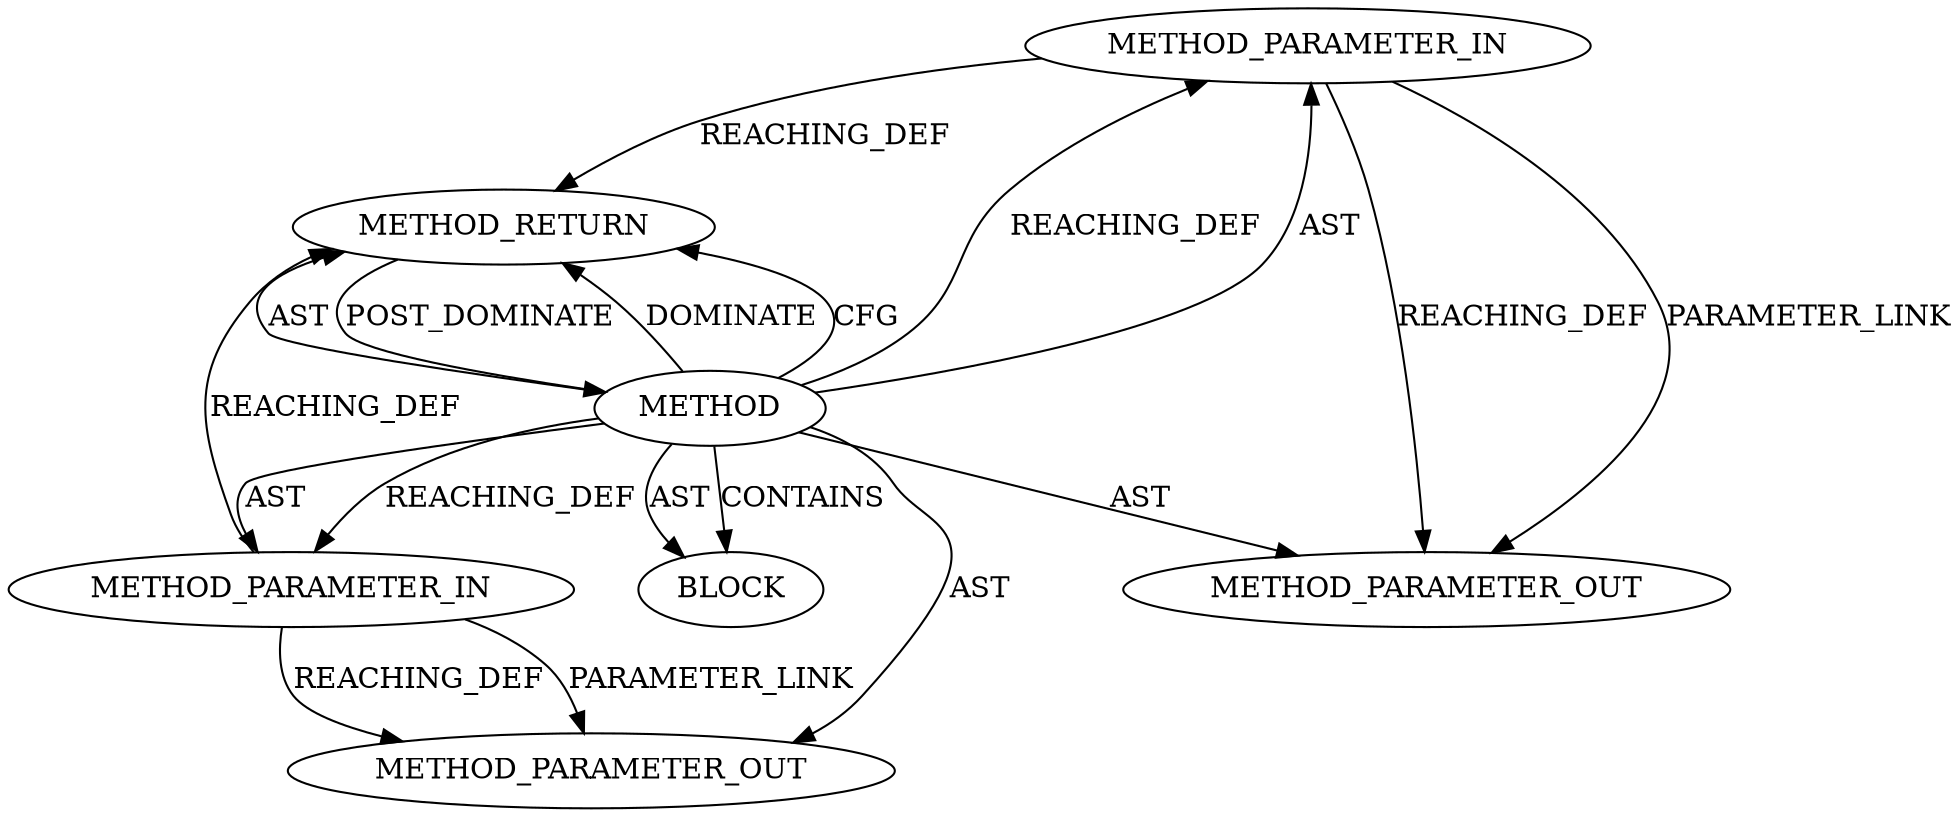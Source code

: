 digraph {
  12455 [label=METHOD_PARAMETER_IN ORDER=1 CODE="p1" IS_VARIADIC=false TYPE_FULL_NAME="ANY" EVALUATION_STRATEGY="BY_VALUE" INDEX=1 NAME="p1"]
  12458 [label=METHOD_RETURN ORDER=2 CODE="RET" TYPE_FULL_NAME="ANY" EVALUATION_STRATEGY="BY_VALUE"]
  12457 [label=BLOCK ORDER=1 ARGUMENT_INDEX=1 CODE="<empty>" TYPE_FULL_NAME="ANY"]
  12454 [label=METHOD AST_PARENT_TYPE="NAMESPACE_BLOCK" AST_PARENT_FULL_NAME="<global>" ORDER=0 CODE="<empty>" FULL_NAME="SHASH_DESC_ON_STACK" IS_EXTERNAL=true FILENAME="<empty>" SIGNATURE="" NAME="SHASH_DESC_ON_STACK"]
  13472 [label=METHOD_PARAMETER_OUT ORDER=2 CODE="p2" IS_VARIADIC=false TYPE_FULL_NAME="ANY" EVALUATION_STRATEGY="BY_VALUE" INDEX=2 NAME="p2"]
  13471 [label=METHOD_PARAMETER_OUT ORDER=1 CODE="p1" IS_VARIADIC=false TYPE_FULL_NAME="ANY" EVALUATION_STRATEGY="BY_VALUE" INDEX=1 NAME="p1"]
  12456 [label=METHOD_PARAMETER_IN ORDER=2 CODE="p2" IS_VARIADIC=false TYPE_FULL_NAME="ANY" EVALUATION_STRATEGY="BY_VALUE" INDEX=2 NAME="p2"]
  12454 -> 12457 [label=CONTAINS ]
  12454 -> 12455 [label=REACHING_DEF VARIABLE=""]
  12454 -> 12457 [label=AST ]
  12458 -> 12454 [label=POST_DOMINATE ]
  12456 -> 13472 [label=REACHING_DEF VARIABLE="p2"]
  12454 -> 12456 [label=AST ]
  12454 -> 12458 [label=DOMINATE ]
  12454 -> 13472 [label=AST ]
  12454 -> 12458 [label=CFG ]
  12455 -> 13471 [label=REACHING_DEF VARIABLE="p1"]
  12455 -> 13471 [label=PARAMETER_LINK ]
  12454 -> 13471 [label=AST ]
  12454 -> 12456 [label=REACHING_DEF VARIABLE=""]
  12454 -> 12458 [label=AST ]
  12456 -> 12458 [label=REACHING_DEF VARIABLE="p2"]
  12455 -> 12458 [label=REACHING_DEF VARIABLE="p1"]
  12456 -> 13472 [label=PARAMETER_LINK ]
  12454 -> 12455 [label=AST ]
}
